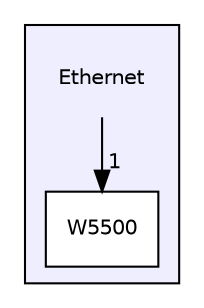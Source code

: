 digraph "Ethernet" {
  compound=true
  node [ fontsize="10", fontname="Helvetica"];
  edge [ labelfontsize="10", labelfontname="Helvetica"];
  subgraph clusterdir_a138ed074e64356ad02dbb8d94382c4f {
    graph [ bgcolor="#eeeeff", pencolor="black", label="" URL="dir_a138ed074e64356ad02dbb8d94382c4f.html"];
    dir_a138ed074e64356ad02dbb8d94382c4f [shape=plaintext label="Ethernet"];
  dir_337e147d8ae2958ef29ccaa8e2f968db [shape=box label="W5500" fillcolor="white" style="filled" URL="dir_337e147d8ae2958ef29ccaa8e2f968db.html"];
  }
  dir_a138ed074e64356ad02dbb8d94382c4f->dir_337e147d8ae2958ef29ccaa8e2f968db [headlabel="1", labeldistance=1.5 headhref="dir_000000_000001.html"];
}
